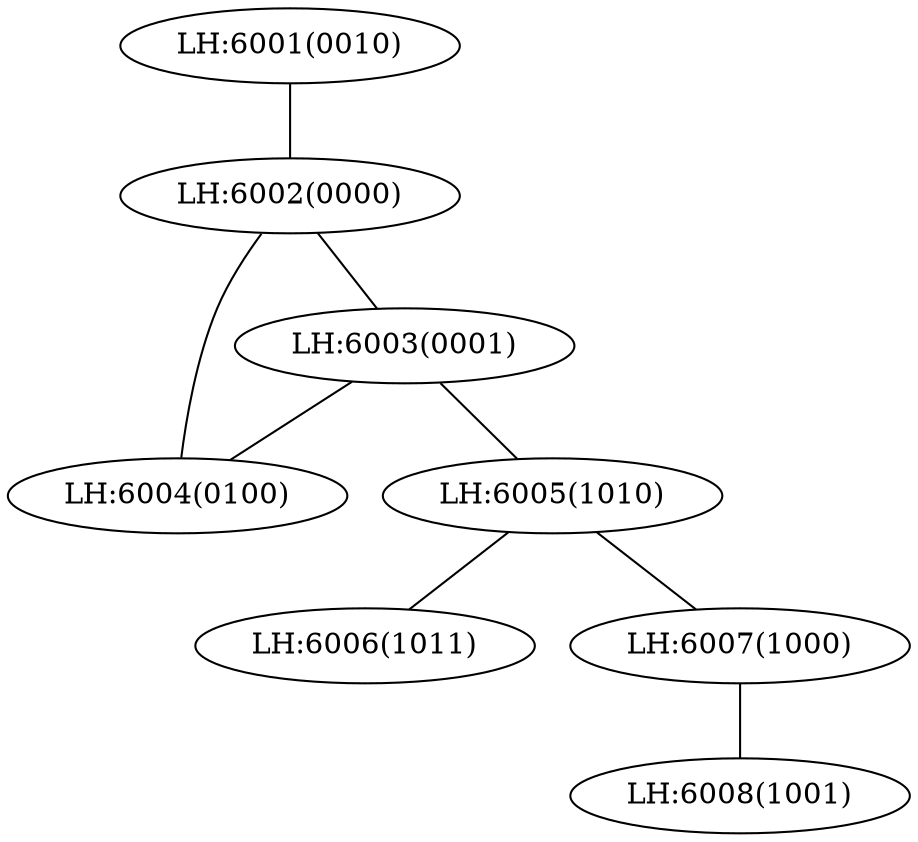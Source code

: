 graph G{
"localhost:6001" [label="LH:6001(0010)"];
"localhost:6002" [label="LH:6002(0000)"];
"localhost:6003" [label="LH:6003(0001)"];
"localhost:6004" [label="LH:6004(0100)"];
"localhost:6005" [label="LH:6005(1010)"];
"localhost:6006" [label="LH:6006(1011)"];
"localhost:6007" [label="LH:6007(1000)"];
"localhost:6008" [label="LH:6008(1001)"];
"localhost:6001"--"localhost:6002";
"localhost:6002"--"localhost:6003";
"localhost:6002"--"localhost:6004";
"localhost:6003"--"localhost:6004";
"localhost:6003"--"localhost:6005";
"localhost:6005"--"localhost:6006";
"localhost:6005"--"localhost:6007";
"localhost:6007"--"localhost:6008";
}